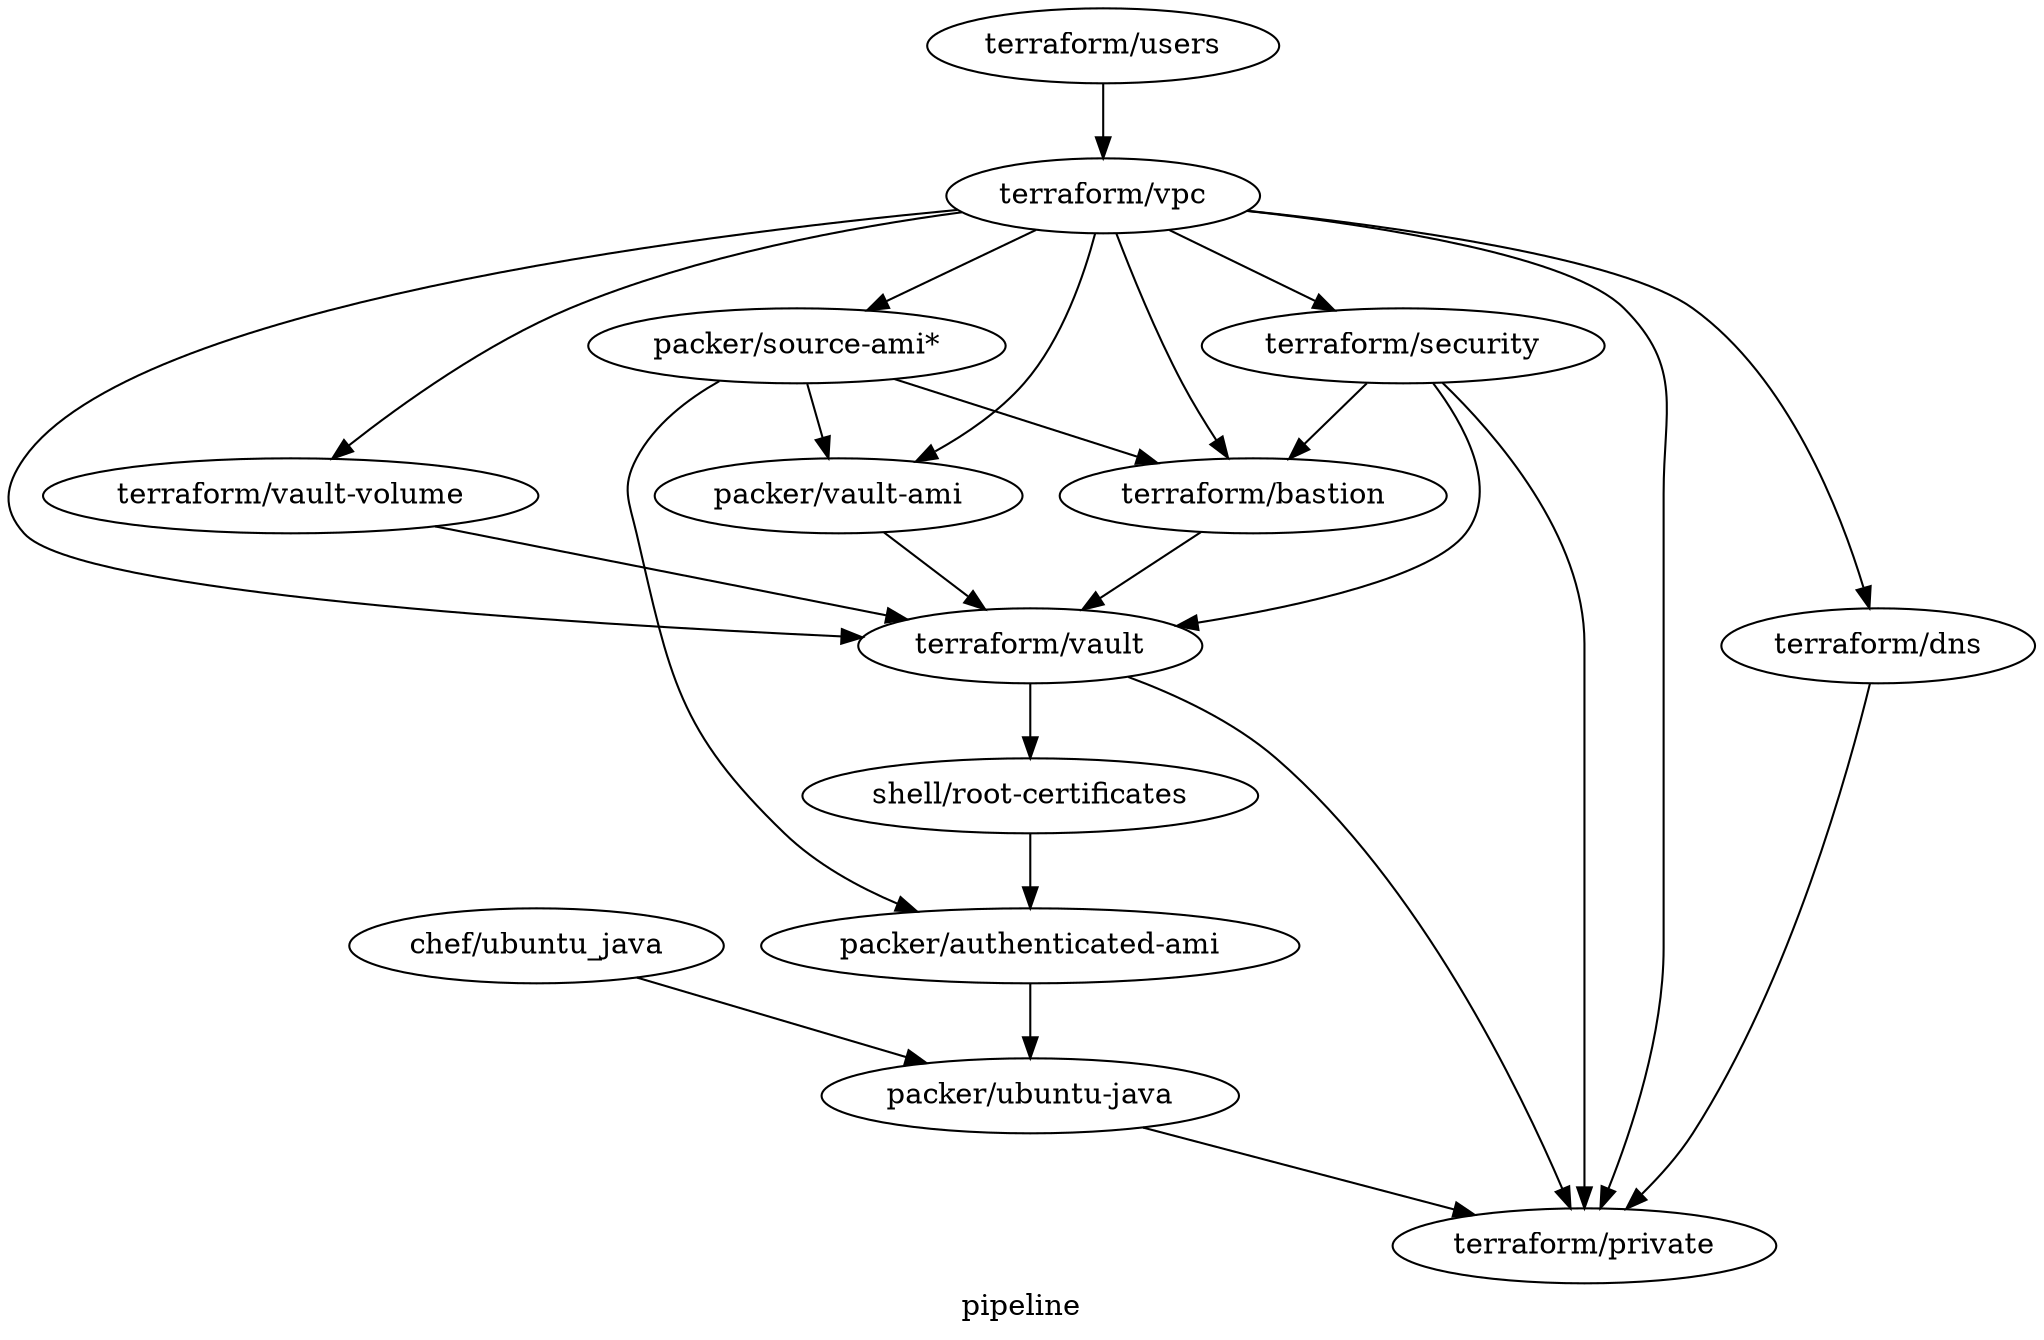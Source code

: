 digraph G {
  label="pipeline";

/* List your components */  
"chef/ubuntu_java";
"packer/source-ami*";
"packer/ubuntu-java";
"terraform/vpc";
"terraform/users";
"terraform/bastion";
 "terraform/private"; 
/* "terraform/repository"; */
/* "terraform/repository-volume"; */
"packer/vault-ami";
"terraform/vault";
"terraform/security";
"terraform/dns";
"shell/root-certificates";
"packer/authenticated-ami";

/* List dependencies */
"packer/source-ami*" -> "terraform/bastion";

/* "terraform/vpc" -> "terraform/repository"; */
/* "terraform/dns" -> "terraform/repository"; */
/* "terraform/security" -> "terraform/repository"; */
/* "terraform/repository" -> "packer/source-ami"; */

"terraform/vpc" -> "terraform/dns";
 "terraform/vault" -> "terraform/private";
/* "terraform/vpc" -> "terraform/repository-volume"; */
/* "terraform/repository-volume" -> "terraform/repository"; */


"terraform/vpc" -> "terraform/vault-volume";
"terraform/vpc" -> "packer/source-ami*";

"terraform/vpc" -> "packer/vault-ami";
"packer/vault-ami" -> "terraform/vault";

"terraform/vault-volume" -> "terraform/vault";

"packer/source-ami*" -> "packer/vault-ami";

 "terraform/dns" -> "terraform/private";

"terraform/security" -> "terraform/vault"
"terraform/vpc" -> "terraform/vault";

"terraform/security" -> "terraform/bastion";
 "terraform/security" -> "terraform/private"; 
"terraform/vpc" -> "terraform/security";

"chef/ubuntu_java" -> "packer/ubuntu-java";
"terraform/users" -> "terraform/vpc"

"terraform/vpc" ->"terraform/private";

"terraform/vpc" -> "terraform/bastion";
"terraform/vault" -> "shell/root-certificates";
"terraform/bastion" -> "terraform/vault";

"shell/root-certificates" -> "packer/authenticated-ami";

"packer/ubuntu-java" -> "terraform/private";

"packer/source-ami*" -> "packer/authenticated-ami";
"packer/authenticated-ami" -> "packer/ubuntu-java";

}
